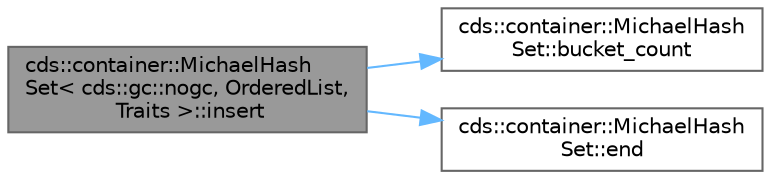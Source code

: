 digraph "cds::container::MichaelHashSet&lt; cds::gc::nogc, OrderedList, Traits &gt;::insert"
{
 // LATEX_PDF_SIZE
  bgcolor="transparent";
  edge [fontname=Helvetica,fontsize=10,labelfontname=Helvetica,labelfontsize=10];
  node [fontname=Helvetica,fontsize=10,shape=box,height=0.2,width=0.4];
  rankdir="LR";
  Node1 [id="Node000001",label="cds::container::MichaelHash\lSet\< cds::gc::nogc, OrderedList,\l Traits \>::insert",height=0.2,width=0.4,color="gray40", fillcolor="grey60", style="filled", fontcolor="black",tooltip="Inserts new node"];
  Node1 -> Node2 [id="edge3_Node000001_Node000002",color="steelblue1",style="solid",tooltip=" "];
  Node2 [id="Node000002",label="cds::container::MichaelHash\lSet::bucket_count",height=0.2,width=0.4,color="grey40", fillcolor="white", style="filled",URL="$classcds_1_1container_1_1_michael_hash_set.html#a52f6d8571568f01ee52c4f8d7fd9d87e",tooltip="Returns the size of hash table"];
  Node1 -> Node3 [id="edge4_Node000001_Node000003",color="steelblue1",style="solid",tooltip=" "];
  Node3 [id="Node000003",label="cds::container::MichaelHash\lSet::end",height=0.2,width=0.4,color="grey40", fillcolor="white", style="filled",URL="$classcds_1_1container_1_1_michael_hash_set.html#a6225437471f8ced3c1f7a33ff8ff92bc",tooltip="Returns an iterator that addresses the location succeeding the last element in a set"];
}
